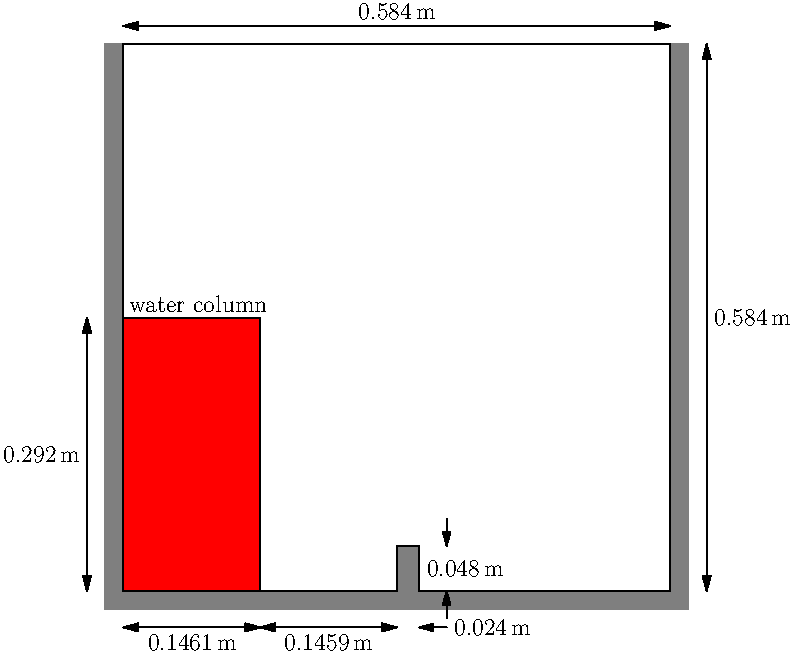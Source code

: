 usepackage("units");

settings.render = -2;
size(14cm);

real s = 0.584;        // domain size
real wh = 0.292;       // water height
real ww = 0.1461;      // water width
real dx = ww + 0.1459; // dam x-start
real dh = 0.048;       // dam height
real dw = 0.024;       // dam width

real off = s/30;

filldraw(box((-off,-off),(s+off,s)),gray,gray);
filldraw((0,s)--(0,0)--(dx,0)--(dx,dh)--(dx+dw,dh)--(dx+dw,0)--
              (s,0)--(s,s)--cycle,white,black);
filldraw(box((0,0),(ww,wh)),red,black);

draw((0,s+off)--(s,s+off), Arrows);
label("$\unit[0.584]{m}$", (s/2,s+off), N);

draw((s+2*off,0)--(s+2*off,s), Arrows);
label("$\unit[0.584]{m}$", (s+2*off,s/2), E);

draw((-2*off,0)--(-2*off,wh), Arrows);
label("$\unit[0.292]{m}$", (-2*off,wh/2), W);

draw((-2*off,0)--(-2*off,wh), Arrows);
label("$\unit[0.292]{m}$", (-2*off,wh/2), W);

draw((0,-2*off)--(ww,-2*off), Arrows);
label("$\unit[0.1461]{m}$", (ww/2,-2*off), S);

draw((ww,-2*off)--(dx,-2*off), Arrows);
label("$\unit[0.1459]{m}$", (ww+(dx-ww)/2,-2*off), S);

draw((dx+dw+s/20,-2*off)--(dx+dw,-2*off), Arrow);
label("$\unit[0.024]{m}$", (dx+dw+s/20,-2*off), E);

draw((dx+dw+s/20,dh+s/20)--(dx+dw+s/20,dh), Arrow);
draw((dx+dw+s/20,-s/20)--(dx+dw+s/20,0), Arrow);
label("$\unit[0.048]{m}$", (dx+dw,dh/2), E);

label("water column", (0,wh), NE);
